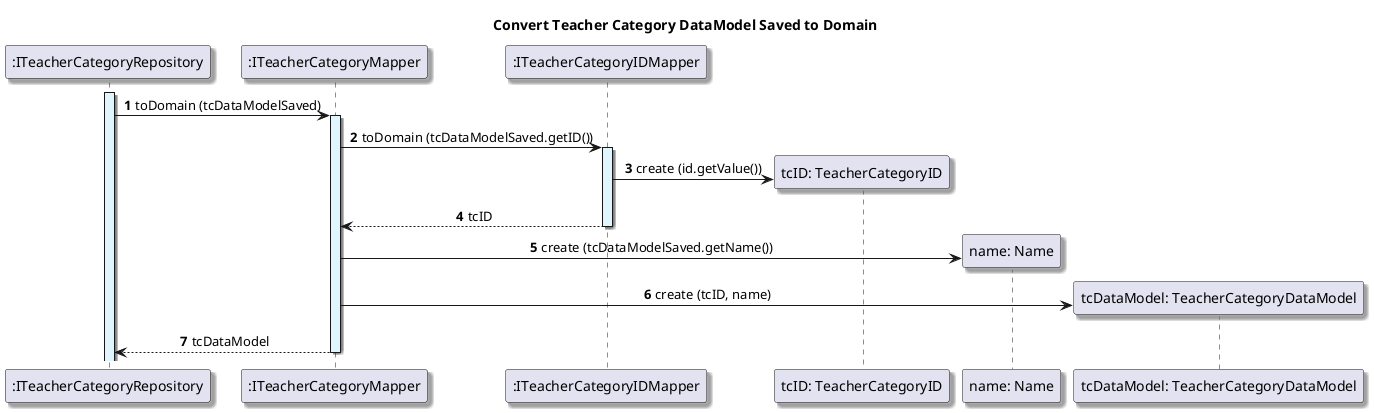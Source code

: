 @startuml

title Convert Teacher Category DataModel Saved to Domain

autonumber
skinparam {
  ActivityPadding 2
  ActivityMargin 2
  BoxPadding 2
}
skinparam defaultTextAlignment center
skinparam shadowing true

participant ":ITeacherCategoryRepository" as ITeacherCategoryRepository

activate ITeacherCategoryRepository #E1F5FE
participant ":ITeacherCategoryMapper" as tcMapper
ITeacherCategoryRepository -> tcMapper: toDomain (tcDataModelSaved)
activate tcMapper #E1F5FE

participant ":ITeacherCategoryIDMapper" as tcIDMapper
tcMapper -> tcIDMapper: toDomain (tcDataModelSaved.getID())
activate tcIDMapper #E1F5FE
create "tcID: TeacherCategoryID"
tcIDMapper -> "tcID: TeacherCategoryID": create (id.getValue())
tcIDMapper --> tcMapper: tcID
deactivate tcIDMapper

create "name: Name"
tcMapper -> "name: Name": create (tcDataModelSaved.getName())

create "tcDataModel: TeacherCategoryDataModel"
tcMapper -> "tcDataModel: TeacherCategoryDataModel": create (tcID, name)

tcMapper --> ITeacherCategoryRepository: tcDataModel
deactivate tcMapper
deactivate tcMapper

@enduml
